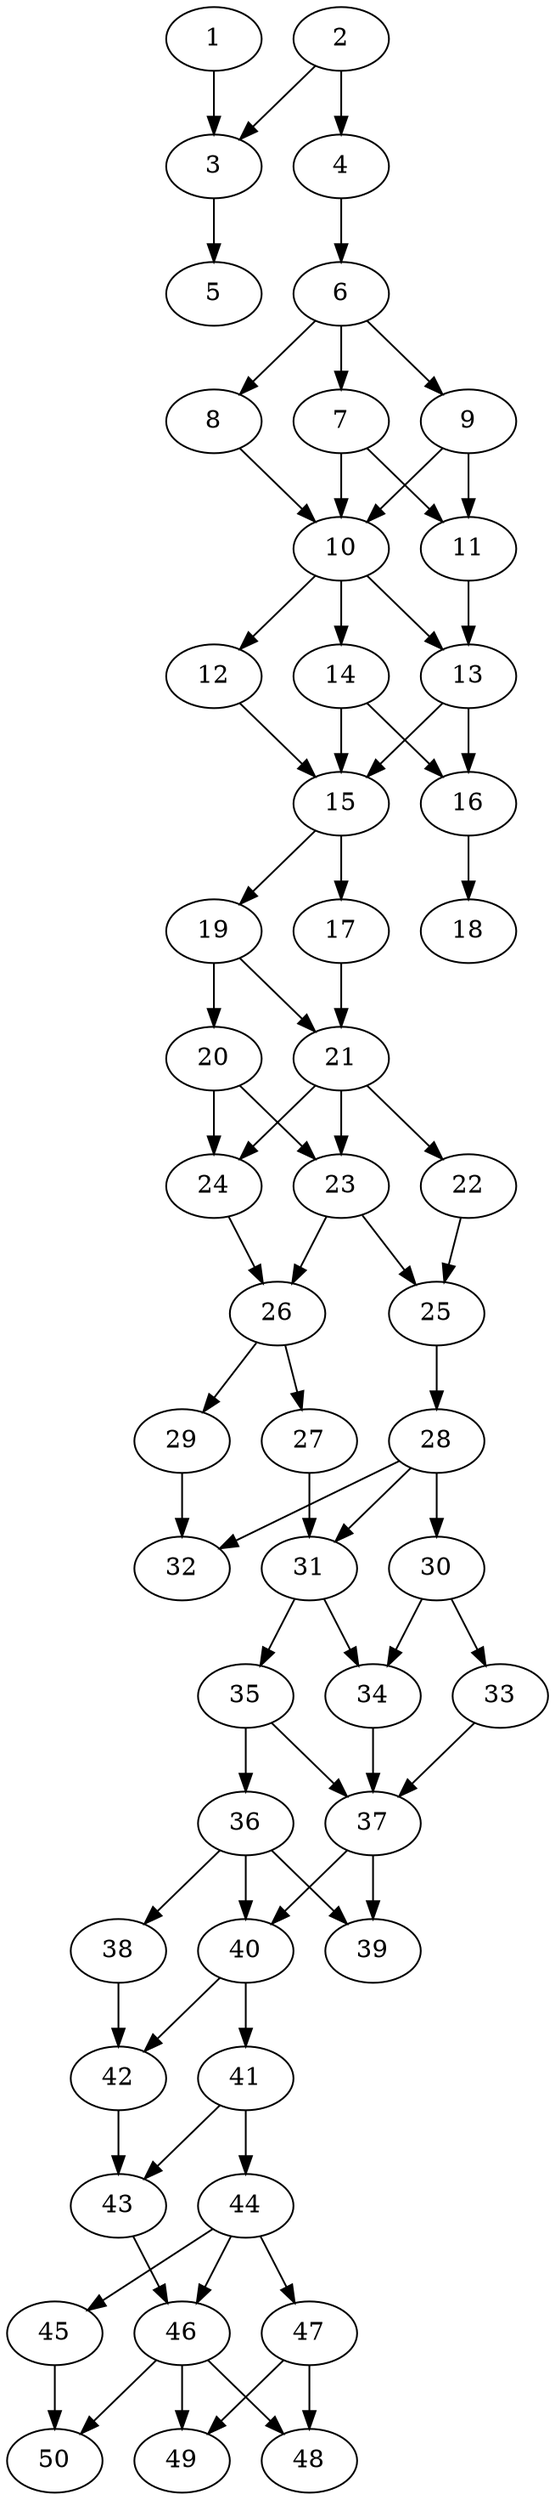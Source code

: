 // DAG automatically generated by daggen at Thu Oct  3 14:07:58 2019
// ./daggen --dot -n 50 --ccr 0.3 --fat 0.3 --regular 0.9 --density 0.7 --mindata 5242880 --maxdata 52428800 
digraph G {
  1 [size="133464747", alpha="0.10", expect_size="40039424"] 
  1 -> 3 [size ="40039424"]
  2 [size="157668693", alpha="0.15", expect_size="47300608"] 
  2 -> 3 [size ="47300608"]
  2 -> 4 [size ="47300608"]
  3 [size="141455360", alpha="0.04", expect_size="42436608"] 
  3 -> 5 [size ="42436608"]
  4 [size="56808107", alpha="0.13", expect_size="17042432"] 
  4 -> 6 [size ="17042432"]
  5 [size="89193813", alpha="0.09", expect_size="26758144"] 
  6 [size="98409813", alpha="0.18", expect_size="29522944"] 
  6 -> 7 [size ="29522944"]
  6 -> 8 [size ="29522944"]
  6 -> 9 [size ="29522944"]
  7 [size="66925227", alpha="0.14", expect_size="20077568"] 
  7 -> 10 [size ="20077568"]
  7 -> 11 [size ="20077568"]
  8 [size="137427627", alpha="0.06", expect_size="41228288"] 
  8 -> 10 [size ="41228288"]
  9 [size="129170773", alpha="0.02", expect_size="38751232"] 
  9 -> 10 [size ="38751232"]
  9 -> 11 [size ="38751232"]
  10 [size="164102827", alpha="0.13", expect_size="49230848"] 
  10 -> 12 [size ="49230848"]
  10 -> 13 [size ="49230848"]
  10 -> 14 [size ="49230848"]
  11 [size="143817387", alpha="0.09", expect_size="43145216"] 
  11 -> 13 [size ="43145216"]
  12 [size="66734080", alpha="0.07", expect_size="20020224"] 
  12 -> 15 [size ="20020224"]
  13 [size="29224960", alpha="0.00", expect_size="8767488"] 
  13 -> 15 [size ="8767488"]
  13 -> 16 [size ="8767488"]
  14 [size="58187093", alpha="0.01", expect_size="17456128"] 
  14 -> 15 [size ="17456128"]
  14 -> 16 [size ="17456128"]
  15 [size="160518827", alpha="0.06", expect_size="48155648"] 
  15 -> 17 [size ="48155648"]
  15 -> 19 [size ="48155648"]
  16 [size="75878400", alpha="0.02", expect_size="22763520"] 
  16 -> 18 [size ="22763520"]
  17 [size="56698880", alpha="0.05", expect_size="17009664"] 
  17 -> 21 [size ="17009664"]
  18 [size="167232853", alpha="0.19", expect_size="50169856"] 
  19 [size="59043840", alpha="0.17", expect_size="17713152"] 
  19 -> 20 [size ="17713152"]
  19 -> 21 [size ="17713152"]
  20 [size="71533227", alpha="0.01", expect_size="21459968"] 
  20 -> 23 [size ="21459968"]
  20 -> 24 [size ="21459968"]
  21 [size="172800000", alpha="0.01", expect_size="51840000"] 
  21 -> 22 [size ="51840000"]
  21 -> 23 [size ="51840000"]
  21 -> 24 [size ="51840000"]
  22 [size="82961067", alpha="0.18", expect_size="24888320"] 
  22 -> 25 [size ="24888320"]
  23 [size="138687147", alpha="0.11", expect_size="41606144"] 
  23 -> 25 [size ="41606144"]
  23 -> 26 [size ="41606144"]
  24 [size="139834027", alpha="0.09", expect_size="41950208"] 
  24 -> 26 [size ="41950208"]
  25 [size="146046293", alpha="0.16", expect_size="43813888"] 
  25 -> 28 [size ="43813888"]
  26 [size="33611093", alpha="0.13", expect_size="10083328"] 
  26 -> 27 [size ="10083328"]
  26 -> 29 [size ="10083328"]
  27 [size="49445547", alpha="0.17", expect_size="14833664"] 
  27 -> 31 [size ="14833664"]
  28 [size="89108480", alpha="0.16", expect_size="26732544"] 
  28 -> 30 [size ="26732544"]
  28 -> 31 [size ="26732544"]
  28 -> 32 [size ="26732544"]
  29 [size="77817173", alpha="0.09", expect_size="23345152"] 
  29 -> 32 [size ="23345152"]
  30 [size="51872427", alpha="0.01", expect_size="15561728"] 
  30 -> 33 [size ="15561728"]
  30 -> 34 [size ="15561728"]
  31 [size="62146560", alpha="0.08", expect_size="18643968"] 
  31 -> 34 [size ="18643968"]
  31 -> 35 [size ="18643968"]
  32 [size="67341653", alpha="0.02", expect_size="20202496"] 
  33 [size="50370560", alpha="0.18", expect_size="15111168"] 
  33 -> 37 [size ="15111168"]
  34 [size="135208960", alpha="0.19", expect_size="40562688"] 
  34 -> 37 [size ="40562688"]
  35 [size="46622720", alpha="0.18", expect_size="13986816"] 
  35 -> 36 [size ="13986816"]
  35 -> 37 [size ="13986816"]
  36 [size="170895360", alpha="0.04", expect_size="51268608"] 
  36 -> 38 [size ="51268608"]
  36 -> 39 [size ="51268608"]
  36 -> 40 [size ="51268608"]
  37 [size="117111467", alpha="0.15", expect_size="35133440"] 
  37 -> 39 [size ="35133440"]
  37 -> 40 [size ="35133440"]
  38 [size="92002987", alpha="0.06", expect_size="27600896"] 
  38 -> 42 [size ="27600896"]
  39 [size="58234880", alpha="0.01", expect_size="17470464"] 
  40 [size="127508480", alpha="0.04", expect_size="38252544"] 
  40 -> 41 [size ="38252544"]
  40 -> 42 [size ="38252544"]
  41 [size="131877547", alpha="0.06", expect_size="39563264"] 
  41 -> 43 [size ="39563264"]
  41 -> 44 [size ="39563264"]
  42 [size="40400213", alpha="0.17", expect_size="12120064"] 
  42 -> 43 [size ="12120064"]
  43 [size="59624107", alpha="0.03", expect_size="17887232"] 
  43 -> 46 [size ="17887232"]
  44 [size="44008107", alpha="0.05", expect_size="13202432"] 
  44 -> 45 [size ="13202432"]
  44 -> 46 [size ="13202432"]
  44 -> 47 [size ="13202432"]
  45 [size="34269867", alpha="0.03", expect_size="10280960"] 
  45 -> 50 [size ="10280960"]
  46 [size="173451947", alpha="0.03", expect_size="52035584"] 
  46 -> 48 [size ="52035584"]
  46 -> 49 [size ="52035584"]
  46 -> 50 [size ="52035584"]
  47 [size="48097280", alpha="0.07", expect_size="14429184"] 
  47 -> 48 [size ="14429184"]
  47 -> 49 [size ="14429184"]
  48 [size="169287680", alpha="0.20", expect_size="50786304"] 
  49 [size="57640960", alpha="0.01", expect_size="17292288"] 
  50 [size="69297493", alpha="0.06", expect_size="20789248"] 
}
